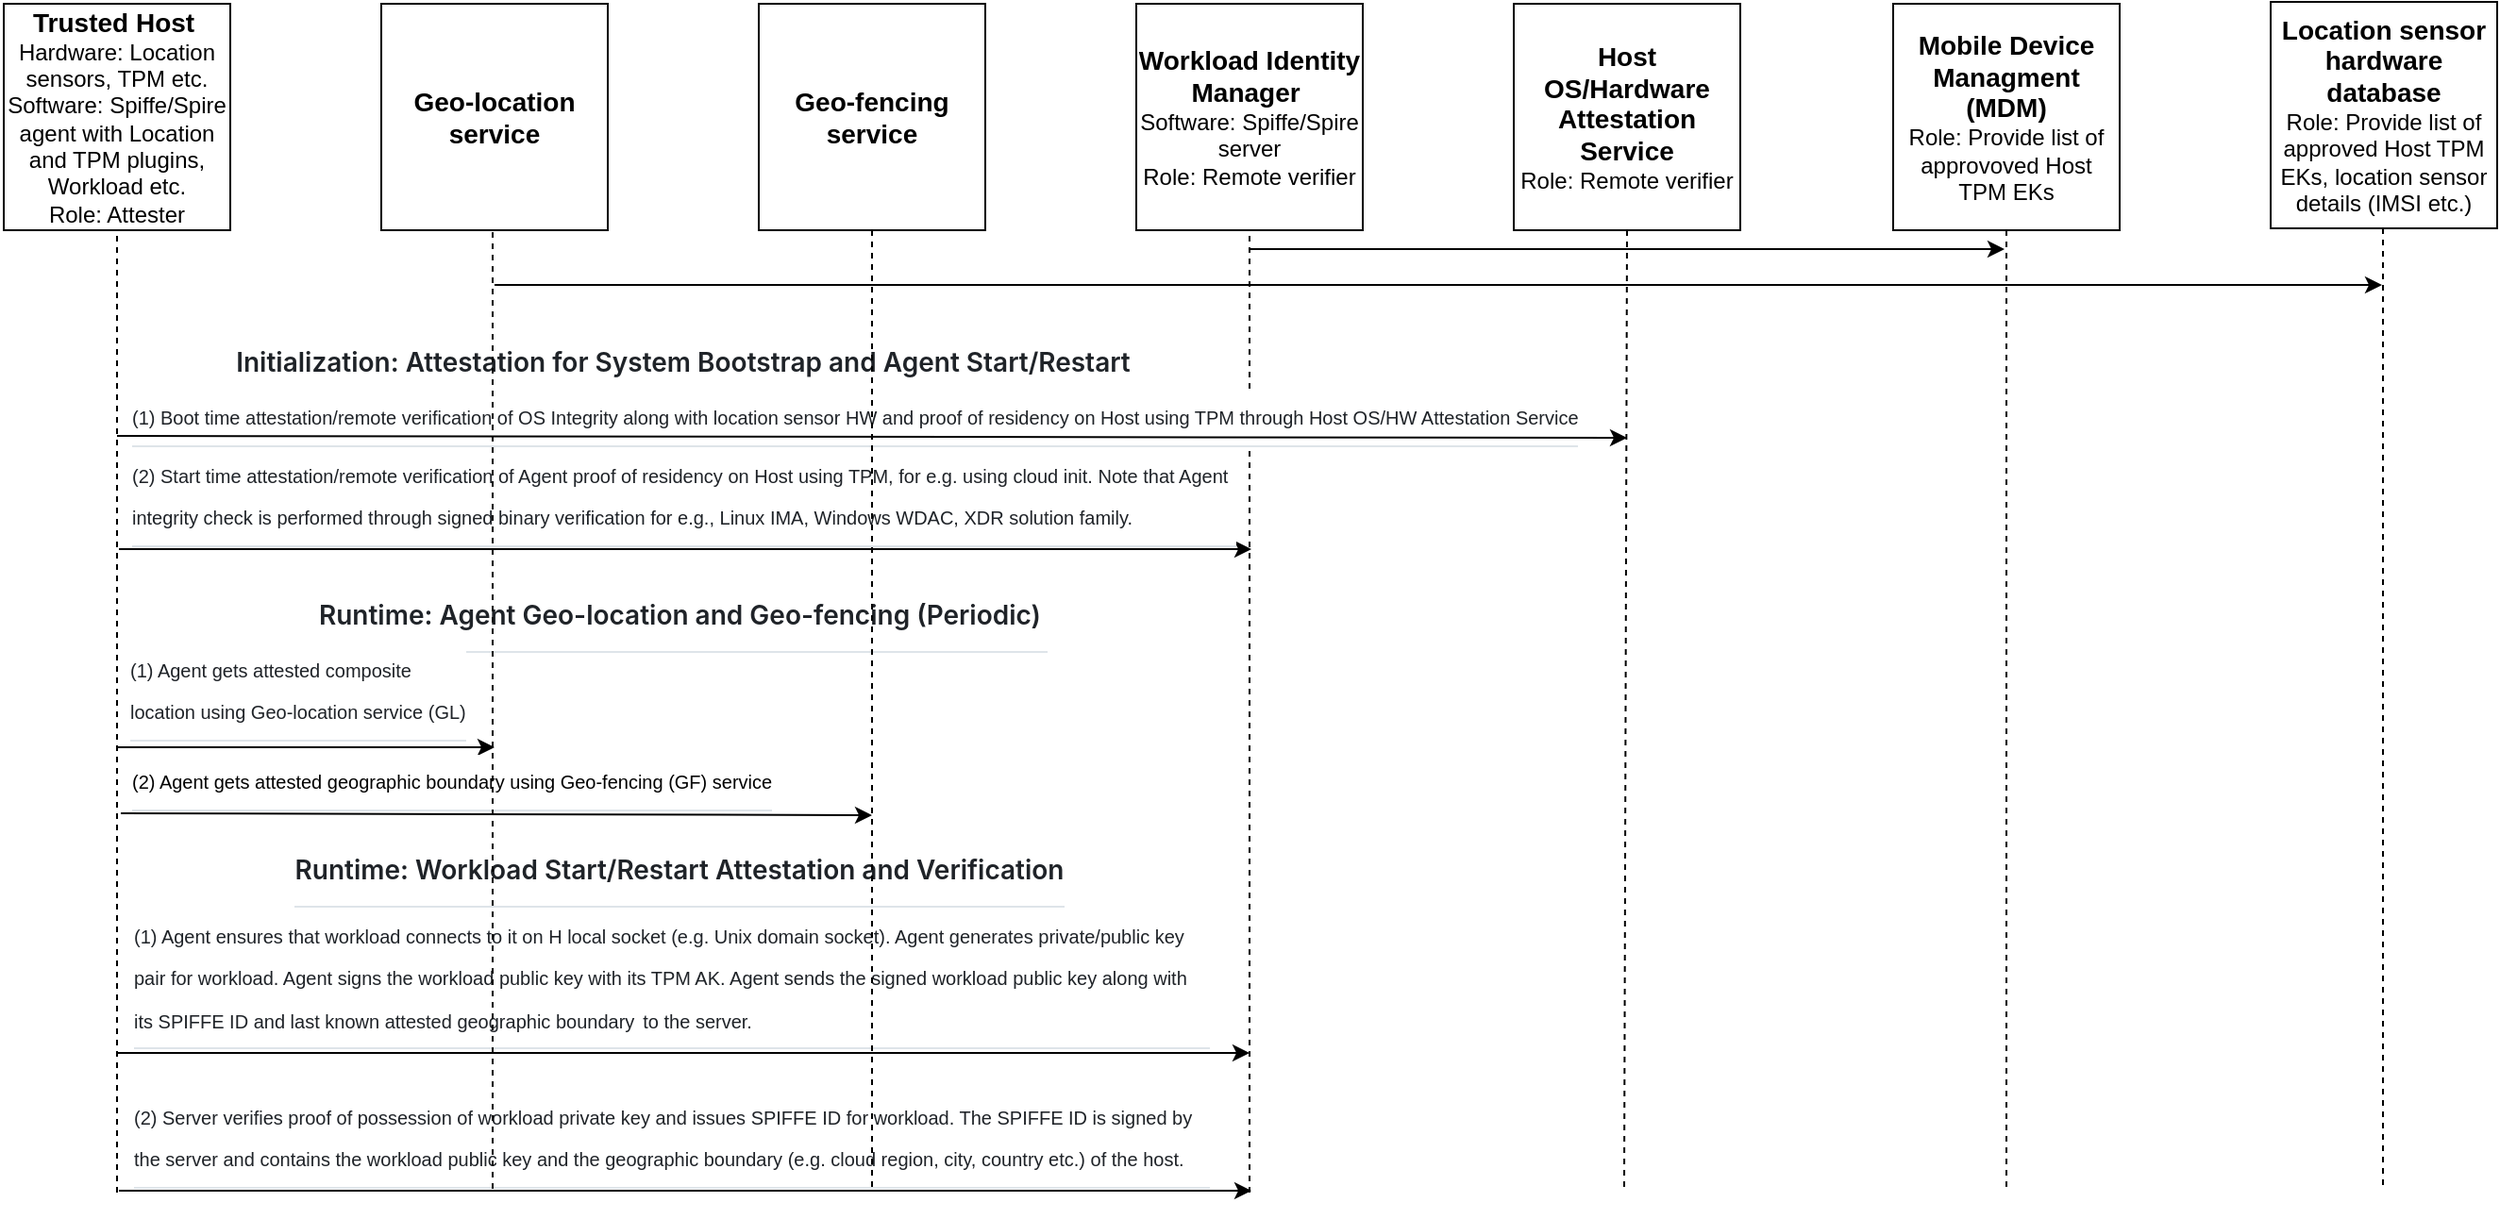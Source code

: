 <mxfile version="27.0.9">
  <diagram name="Page-1" id="Y6GHACIEfZWEQ0ip8bxd">
    <mxGraphModel dx="1712" dy="585" grid="1" gridSize="10" guides="1" tooltips="1" connect="1" arrows="1" fold="1" page="1" pageScale="1" pageWidth="850" pageHeight="1100" math="0" shadow="0">
      <root>
        <mxCell id="0" />
        <mxCell id="1" parent="0" />
        <mxCell id="M9Ocb2jdhmregSc9Uv31-2" value="&lt;b&gt;&lt;font style=&quot;font-size: 14px;&quot;&gt;Trusted Host&lt;/font&gt;&amp;nbsp;&lt;/b&gt;&lt;div&gt;Hardware: Location sensors, TPM etc.&lt;div&gt;Software: Spiffe/Spire agent with Location and TPM plugins, Workload etc.&lt;/div&gt;&lt;/div&gt;&lt;div&gt;Role: Attester&lt;/div&gt;" style="rounded=0;whiteSpace=wrap;html=1;" parent="1" vertex="1">
          <mxGeometry x="40" y="10" width="120" height="120" as="geometry" />
        </mxCell>
        <mxCell id="M9Ocb2jdhmregSc9Uv31-3" value="&lt;span style=&quot;font-size: 14px;&quot;&gt;&lt;b&gt;Geo-location service&lt;/b&gt;&lt;/span&gt;" style="rounded=0;whiteSpace=wrap;html=1;" parent="1" vertex="1">
          <mxGeometry x="240" y="10" width="120" height="120" as="geometry" />
        </mxCell>
        <mxCell id="M9Ocb2jdhmregSc9Uv31-5" value="&lt;span style=&quot;font-size: 14px;&quot;&gt;&lt;b&gt;Geo-fencing service&lt;/b&gt;&lt;/span&gt;" style="rounded=0;whiteSpace=wrap;html=1;" parent="1" vertex="1">
          <mxGeometry x="440" y="10" width="120" height="120" as="geometry" />
        </mxCell>
        <mxCell id="M9Ocb2jdhmregSc9Uv31-6" value="&lt;span style=&quot;font-size: 14px;&quot;&gt;&lt;b&gt;Workload Identity Manager&lt;/b&gt;&amp;nbsp;&lt;/span&gt;&lt;div&gt;&lt;font&gt;Software: Spiffe/Spire server&lt;br&gt;Role: Remote verifier&lt;/font&gt;&lt;/div&gt;" style="rounded=0;whiteSpace=wrap;html=1;" parent="1" vertex="1">
          <mxGeometry x="640" y="10" width="120" height="120" as="geometry" />
        </mxCell>
        <mxCell id="M9Ocb2jdhmregSc9Uv31-9" value="" style="endArrow=none;dashed=1;html=1;rounded=0;entryX=0.5;entryY=1;entryDx=0;entryDy=0;" parent="1" edge="1" target="M9Ocb2jdhmregSc9Uv31-2">
          <mxGeometry width="50" height="50" relative="1" as="geometry">
            <mxPoint x="100" y="640" as="sourcePoint" />
            <mxPoint x="100" y="160" as="targetPoint" />
          </mxGeometry>
        </mxCell>
        <mxCell id="M9Ocb2jdhmregSc9Uv31-12" value="" style="endArrow=none;dashed=1;html=1;rounded=0;entryX=0.5;entryY=1;entryDx=0;entryDy=0;" parent="1" edge="1" target="M9Ocb2jdhmregSc9Uv31-6">
          <mxGeometry width="50" height="50" relative="1" as="geometry">
            <mxPoint x="700" y="640" as="sourcePoint" />
            <mxPoint x="699.5" y="160" as="targetPoint" />
          </mxGeometry>
        </mxCell>
        <mxCell id="M9Ocb2jdhmregSc9Uv31-8" value="&lt;h1 tabindex=&quot;-1&quot; class=&quot;heading-element&quot; dir=&quot;auto&quot; style=&quot;box-sizing: border-box; margin: 24px 0px 16px; font-weight: 600; line-height: 1.25; padding-bottom: 0.3em; border-bottom: 1px solid rgba(209, 217, 224, 0.7); color: rgb(31, 35, 40); font-family: -apple-system, &amp;quot;system-ui&amp;quot;, &amp;quot;Segoe UI&amp;quot;, &amp;quot;Noto Sans&amp;quot;, Helvetica, Arial, sans-serif, &amp;quot;Apple Color Emoji&amp;quot;, &amp;quot;Segoe UI Emoji&amp;quot;; font-style: normal; font-variant-ligatures: normal; font-variant-caps: normal; letter-spacing: normal; orphans: 2; text-indent: 0px; text-transform: none; widows: 2; word-spacing: 0px; -webkit-text-stroke-width: 0px; white-space: normal; background-color: rgb(255, 255, 255); text-decoration-thickness: initial; text-decoration-style: initial; text-decoration-color: initial;&quot;&gt;&lt;font style=&quot;font-size: 14px;&quot;&gt;Initialization: Attestation for System Bootstrap and Agent Start/Restart&lt;/font&gt;&lt;/h1&gt;" style="text;whiteSpace=wrap;html=1;align=center;" parent="1" vertex="1">
          <mxGeometry x="40" y="151" width="720" height="21" as="geometry" />
        </mxCell>
        <mxCell id="M9Ocb2jdhmregSc9Uv31-13" value="&lt;font style=&quot;font-size: 10px;&quot;&gt;&amp;nbsp;&lt;/font&gt;&lt;h2 tabindex=&quot;-1&quot; class=&quot;heading-element&quot; dir=&quot;auto&quot; style=&quot;box-sizing: border-box; margin-top: 24px; margin-bottom: 16px; line-height: 1.25; padding-bottom: 0.3em; border-bottom: 1px solid rgba(209, 217, 224, 0.7); color: rgb(31, 35, 40); background-color: rgb(255, 255, 255);&quot;&gt;&lt;span style=&quot;font-weight: normal;&quot;&gt;&lt;font style=&quot;font-size: 10px;&quot; face=&quot;Helvetica&quot;&gt;(1) Boot time a&lt;font style=&quot;&quot;&gt;ttestation/remote verification of OS Integrity along with location sensor HW and proof of residency on Host using TPM through Host OS/HW Attestation Service&lt;/font&gt;&lt;/font&gt;&lt;/span&gt;&lt;/h2&gt;" style="text;html=1;align=left;verticalAlign=middle;whiteSpace=wrap;rounded=0;" parent="1" vertex="1">
          <mxGeometry x="106" y="204" width="774" height="30" as="geometry" />
        </mxCell>
        <mxCell id="M9Ocb2jdhmregSc9Uv31-17" value="" style="endArrow=classic;html=1;rounded=0;" parent="1" edge="1">
          <mxGeometry width="50" height="50" relative="1" as="geometry">
            <mxPoint x="100" y="239" as="sourcePoint" />
            <mxPoint x="900" y="240" as="targetPoint" />
          </mxGeometry>
        </mxCell>
        <mxCell id="M9Ocb2jdhmregSc9Uv31-18" value="" style="endArrow=classic;html=1;rounded=0;" parent="1" edge="1">
          <mxGeometry width="50" height="50" relative="1" as="geometry">
            <mxPoint x="101" y="299" as="sourcePoint" />
            <mxPoint x="701" y="299" as="targetPoint" />
          </mxGeometry>
        </mxCell>
        <mxCell id="M9Ocb2jdhmregSc9Uv31-20" value="&lt;h1 tabindex=&quot;-1&quot; class=&quot;heading-element&quot; dir=&quot;auto&quot; style=&quot;box-sizing: border-box; margin: 24px 0px 16px; font-weight: 600; line-height: 1.25; padding-bottom: 0.3em; border-bottom: 1px solid rgba(209, 217, 224, 0.7); color: rgb(31, 35, 40); font-family: -apple-system, &amp;quot;system-ui&amp;quot;, &amp;quot;Segoe UI&amp;quot;, &amp;quot;Noto Sans&amp;quot;, Helvetica, Arial, sans-serif, &amp;quot;Apple Color Emoji&amp;quot;, &amp;quot;Segoe UI Emoji&amp;quot;; font-style: normal; font-variant-ligatures: normal; font-variant-caps: normal; letter-spacing: normal; orphans: 2; text-indent: 0px; text-transform: none; widows: 2; word-spacing: 0px; -webkit-text-stroke-width: 0px; white-space: normal; background-color: rgb(255, 255, 255); text-decoration-thickness: initial; text-decoration-style: initial; text-decoration-color: initial;&quot;&gt;&lt;font style=&quot;font-size: 14px;&quot;&gt;Runtime: Agent Geo-location and Geo-fencing (Periodic)&amp;nbsp;&lt;/font&gt;&lt;/h1&gt;" style="text;whiteSpace=wrap;html=1;align=center;" parent="1" vertex="1">
          <mxGeometry x="40" y="285" width="720" height="22" as="geometry" />
        </mxCell>
        <mxCell id="CC5dUmVlAGV62EEgw9hK-3" value="&lt;h2 style=&quot;box-sizing: border-box; margin-top: 24px; margin-bottom: 16px; line-height: 1.25; padding-bottom: 0.3em; border-bottom: 1px solid rgba(209, 217, 224, 0.7); color: rgb(31, 35, 40); text-align: start; background-color: rgb(255, 255, 255);&quot; dir=&quot;auto&quot; class=&quot;heading-element&quot; tabindex=&quot;-1&quot;&gt;&lt;span style=&quot;font-weight: normal;&quot;&gt;&lt;font face=&quot;Helvetica&quot; style=&quot;font-size: 10px;&quot;&gt;(1) Agent gets attested composite location using Geo-location service (GL)&lt;/font&gt;&lt;/span&gt;&lt;/h2&gt;" style="text;html=1;align=center;verticalAlign=middle;whiteSpace=wrap;rounded=0;" parent="1" vertex="1">
          <mxGeometry x="106" y="370" width="180" height="1" as="geometry" />
        </mxCell>
        <mxCell id="CC5dUmVlAGV62EEgw9hK-4" value="" style="endArrow=classic;html=1;rounded=0;" parent="1" edge="1">
          <mxGeometry width="50" height="50" relative="1" as="geometry">
            <mxPoint x="100" y="404" as="sourcePoint" />
            <mxPoint x="300" y="404" as="targetPoint" />
          </mxGeometry>
        </mxCell>
        <mxCell id="CC5dUmVlAGV62EEgw9hK-7" value="" style="endArrow=classic;html=1;rounded=0;" parent="1" edge="1">
          <mxGeometry width="50" height="50" relative="1" as="geometry">
            <mxPoint x="102" y="439" as="sourcePoint" />
            <mxPoint x="500" y="440" as="targetPoint" />
          </mxGeometry>
        </mxCell>
        <mxCell id="CC5dUmVlAGV62EEgw9hK-8" value="&lt;h1 tabindex=&quot;-1&quot; class=&quot;heading-element&quot; dir=&quot;auto&quot; style=&quot;box-sizing: border-box; margin: 24px 0px 16px; font-weight: 600; line-height: 1.25; padding-bottom: 0.3em; border-bottom: 1px solid rgba(209, 217, 224, 0.7); color: rgb(31, 35, 40); font-family: -apple-system, &amp;quot;system-ui&amp;quot;, &amp;quot;Segoe UI&amp;quot;, &amp;quot;Noto Sans&amp;quot;, Helvetica, Arial, sans-serif, &amp;quot;Apple Color Emoji&amp;quot;, &amp;quot;Segoe UI Emoji&amp;quot;; font-style: normal; font-variant-ligatures: normal; font-variant-caps: normal; letter-spacing: normal; orphans: 2; text-indent: 0px; text-transform: none; widows: 2; word-spacing: 0px; -webkit-text-stroke-width: 0px; white-space: normal; background-color: rgb(255, 255, 255); text-decoration-thickness: initial; text-decoration-style: initial; text-decoration-color: initial;&quot;&gt;&lt;font style=&quot;font-size: 14px;&quot;&gt;Runtime: Workload Start/Restart Attestation and Verification&lt;/font&gt;&lt;/h1&gt;" style="text;whiteSpace=wrap;html=1;align=center;" parent="1" vertex="1">
          <mxGeometry x="38" y="420" width="720" height="22" as="geometry" />
        </mxCell>
        <mxCell id="CC5dUmVlAGV62EEgw9hK-11" value="&lt;h2 style=&quot;box-sizing: border-box; margin-top: 24px; margin-bottom: 16px; line-height: 1.25; padding-bottom: 0.3em; border-bottom: 1px solid rgba(209, 217, 224, 0.7); color: rgb(31, 35, 40); text-align: start; background-color: rgb(255, 255, 255);&quot; dir=&quot;auto&quot; class=&quot;heading-element&quot; tabindex=&quot;-1&quot;&gt;&lt;span style=&quot;font-weight: 400;&quot;&gt;&lt;font style=&quot;font-size: 10px;&quot;&gt;(1) Agent ensures that workload connects to it on H local socket (e.g. Unix domain socket). Agent generates private/public key pair for workload. Agent signs the workload public key with its TPM AK. Agent sends the signed workload public key along with its SPIFFE ID and last known&amp;nbsp;&lt;/font&gt;&lt;/span&gt;&lt;span style=&quot;font-weight: normal;&quot;&gt;&lt;font face=&quot;Helvetica&quot; style=&quot;font-size: 10px;&quot;&gt;attested geographic boundary&lt;/font&gt;&lt;/span&gt;&lt;span style=&quot;font-family: -apple-system, &amp;quot;system-ui&amp;quot;, &amp;quot;Segoe UI&amp;quot;, &amp;quot;Noto Sans&amp;quot;, Helvetica, Arial, sans-serif, &amp;quot;Apple Color Emoji&amp;quot;, &amp;quot;Segoe UI Emoji&amp;quot;; font-size: 16px; font-weight: normal;&quot;&gt;&amp;nbsp;&lt;/span&gt;&lt;span style=&quot;font-size: 10px; font-weight: 400;&quot;&gt;to the server.&lt;/span&gt;&lt;/h2&gt;" style="text;html=1;align=center;verticalAlign=middle;whiteSpace=wrap;rounded=0;" parent="1" vertex="1">
          <mxGeometry x="108" y="522" width="572" height="1" as="geometry" />
        </mxCell>
        <mxCell id="CC5dUmVlAGV62EEgw9hK-12" value="" style="endArrow=classic;html=1;rounded=0;" parent="1" edge="1">
          <mxGeometry width="50" height="50" relative="1" as="geometry">
            <mxPoint x="100" y="566" as="sourcePoint" />
            <mxPoint x="700" y="566" as="targetPoint" />
          </mxGeometry>
        </mxCell>
        <mxCell id="CC5dUmVlAGV62EEgw9hK-15" value="&lt;h2 style=&quot;box-sizing: border-box; margin-top: 24px; margin-bottom: 16px; line-height: 1.25; padding-bottom: 0.3em; border-bottom: 1px solid rgba(209, 217, 224, 0.7); color: rgb(31, 35, 40); text-align: start; background-color: rgb(255, 255, 255);&quot; dir=&quot;auto&quot; class=&quot;heading-element&quot; tabindex=&quot;-1&quot;&gt;&lt;span style=&quot;font-weight: 400;&quot;&gt;&lt;font style=&quot;font-size: 10px;&quot;&gt;(2) Server verifies proof of possession of workload private key and issues SPIFFE ID for workload. The SPIFFE ID is signed by the server and contains the workload public key and the geographic boundary (e.g. cloud region, city, country etc.) of the host.&lt;/font&gt;&lt;/span&gt;&lt;/h2&gt;" style="text;html=1;align=center;verticalAlign=middle;whiteSpace=wrap;rounded=0;" parent="1" vertex="1">
          <mxGeometry x="108" y="607" width="572" height="1" as="geometry" />
        </mxCell>
        <mxCell id="CC5dUmVlAGV62EEgw9hK-14" value="" style="endArrow=classic;html=1;rounded=0;" parent="1" edge="1">
          <mxGeometry width="50" height="50" relative="1" as="geometry">
            <mxPoint x="101" y="639" as="sourcePoint" />
            <mxPoint x="701" y="639" as="targetPoint" />
          </mxGeometry>
        </mxCell>
        <mxCell id="M9Ocb2jdhmregSc9Uv31-19" value="&lt;h2 style=&quot;box-sizing: border-box; margin-top: 24px; margin-bottom: 16px; line-height: 1.25; padding-bottom: 0.3em; border-bottom: 1px solid rgba(209, 217, 224, 0.7); color: rgb(31, 35, 40); background-color: rgb(255, 255, 255);&quot; dir=&quot;auto&quot; class=&quot;heading-element&quot; tabindex=&quot;-1&quot;&gt;&lt;font face=&quot;Helvetica&quot; style=&quot;font-size: 10px; font-weight: normal;&quot;&gt;(2) Start time attestation/remote verification of Agent proof of residency on Host using TPM, for e.g. using cloud init. Note that Agent integrity check is performed through signed binary verification for e.g., Linux IMA, Windows WDAC, XDR solution family.&lt;/font&gt;&lt;/h2&gt;" style="text;html=1;align=left;verticalAlign=middle;whiteSpace=wrap;rounded=0;" parent="1" vertex="1">
          <mxGeometry x="106" y="259" width="587" height="18" as="geometry" />
        </mxCell>
        <mxCell id="CC5dUmVlAGV62EEgw9hK-6" value="&lt;h2 style=&quot;box-sizing: border-box; margin-top: 24px; margin-bottom: 16px; line-height: 1.25; padding-bottom: 0.3em; border-bottom: 1px solid rgba(209, 217, 224, 0.7);&quot; dir=&quot;auto&quot; class=&quot;heading-element&quot; tabindex=&quot;-1&quot;&gt;&lt;span style=&quot;font-weight: normal;&quot;&gt;&lt;font style=&quot;font-size: 10px;&quot;&gt;(2) Agent gets attested geographic boundary using Geo-fencing (GF) service&lt;/font&gt;&lt;/span&gt;&lt;/h2&gt;" style="text;html=1;align=left;verticalAlign=middle;whiteSpace=wrap;rounded=0;fillColor=default;gradientColor=none;" parent="1" vertex="1">
          <mxGeometry x="106" y="408" width="380" height="21" as="geometry" />
        </mxCell>
        <mxCell id="0koKr71bTmjUh6JJaB6B-1" value="&lt;span style=&quot;font-size: 14px;&quot;&gt;&lt;b&gt;Host OS/Hardware&lt;/b&gt;&lt;/span&gt;&lt;div&gt;&lt;span style=&quot;font-size: 14px;&quot;&gt;&lt;b&gt;Attestation Service&lt;/b&gt;&lt;/span&gt;&lt;/div&gt;&lt;div&gt;&lt;font style=&quot;font-size: 12px;&quot;&gt;Role: Remote verifier&lt;/font&gt;&lt;/div&gt;" style="rounded=0;whiteSpace=wrap;html=1;" parent="1" vertex="1">
          <mxGeometry x="840" y="10" width="120" height="120" as="geometry" />
        </mxCell>
        <mxCell id="0koKr71bTmjUh6JJaB6B-3" value="" style="endArrow=none;dashed=1;html=1;rounded=0;entryX=0.5;entryY=1;entryDx=0;entryDy=0;" parent="1" edge="1" target="PTyhJVJ5sR0wlzVUCLnR-2">
          <mxGeometry width="50" height="50" relative="1" as="geometry">
            <mxPoint x="1101" y="637" as="sourcePoint" />
            <mxPoint x="1100.5" y="157" as="targetPoint" />
          </mxGeometry>
        </mxCell>
        <mxCell id="PTyhJVJ5sR0wlzVUCLnR-2" value="&lt;div&gt;&lt;font&gt;&lt;span style=&quot;font-size: 14px;&quot;&gt;&lt;b&gt;Mobile Device Managment (MDM)&lt;/b&gt;&lt;/span&gt;&lt;/font&gt;&lt;/div&gt;&lt;div&gt;&lt;font style=&quot;font-size: 12px;&quot;&gt;Role: Provide list of approvoved Host TPM EKs&lt;/font&gt;&lt;/div&gt;" style="rounded=0;whiteSpace=wrap;html=1;" parent="1" vertex="1">
          <mxGeometry x="1041" y="10" width="120" height="120" as="geometry" />
        </mxCell>
        <mxCell id="PTyhJVJ5sR0wlzVUCLnR-3" value="" style="endArrow=classic;html=1;rounded=0;" parent="1" edge="1">
          <mxGeometry width="50" height="50" relative="1" as="geometry">
            <mxPoint x="700" y="140" as="sourcePoint" />
            <mxPoint x="1100" y="140" as="targetPoint" />
          </mxGeometry>
        </mxCell>
        <mxCell id="PTyhJVJ5sR0wlzVUCLnR-4" value="" style="endArrow=none;dashed=1;html=1;rounded=0;entryX=0.5;entryY=1;entryDx=0;entryDy=0;" parent="1" edge="1" target="0koKr71bTmjUh6JJaB6B-1">
          <mxGeometry width="50" height="50" relative="1" as="geometry">
            <mxPoint x="898.5" y="637" as="sourcePoint" />
            <mxPoint x="898" y="157" as="targetPoint" />
          </mxGeometry>
        </mxCell>
        <mxCell id="PTyhJVJ5sR0wlzVUCLnR-5" value="&lt;div&gt;&lt;font&gt;&lt;span style=&quot;font-size: 14px;&quot;&gt;&lt;b&gt;Location sensor hardware database&lt;/b&gt;&lt;/span&gt;&lt;/font&gt;&lt;/div&gt;&lt;div&gt;&lt;font style=&quot;font-size: 12px;&quot;&gt;Role: Provide list of approved Host TPM EKs, location sensor details (IMSI etc.)&lt;/font&gt;&lt;/div&gt;" style="rounded=0;whiteSpace=wrap;html=1;" parent="1" vertex="1">
          <mxGeometry x="1241" y="9" width="120" height="120" as="geometry" />
        </mxCell>
        <mxCell id="lYBdLoip3QOAA0qlbjeg-8" value="" style="endArrow=none;dashed=1;html=1;rounded=0;entryX=0.5;entryY=1;entryDx=0;entryDy=0;" edge="1" parent="1">
          <mxGeometry width="50" height="50" relative="1" as="geometry">
            <mxPoint x="500" y="637" as="sourcePoint" />
            <mxPoint x="500" y="127" as="targetPoint" />
          </mxGeometry>
        </mxCell>
        <mxCell id="lYBdLoip3QOAA0qlbjeg-9" value="" style="endArrow=none;dashed=1;html=1;rounded=0;entryX=0.5;entryY=1;entryDx=0;entryDy=0;" edge="1" parent="1">
          <mxGeometry width="50" height="50" relative="1" as="geometry">
            <mxPoint x="299" y="638" as="sourcePoint" />
            <mxPoint x="299" y="128" as="targetPoint" />
          </mxGeometry>
        </mxCell>
        <mxCell id="lYBdLoip3QOAA0qlbjeg-10" value="" style="endArrow=none;dashed=1;html=1;rounded=0;entryX=0.5;entryY=1;entryDx=0;entryDy=0;" edge="1" parent="1">
          <mxGeometry width="50" height="50" relative="1" as="geometry">
            <mxPoint x="1300.5" y="636" as="sourcePoint" />
            <mxPoint x="1300.5" y="129" as="targetPoint" />
          </mxGeometry>
        </mxCell>
        <mxCell id="lYBdLoip3QOAA0qlbjeg-11" value="" style="endArrow=classic;html=1;rounded=0;" edge="1" parent="1">
          <mxGeometry width="50" height="50" relative="1" as="geometry">
            <mxPoint x="300" y="159" as="sourcePoint" />
            <mxPoint x="1300" y="159" as="targetPoint" />
          </mxGeometry>
        </mxCell>
      </root>
    </mxGraphModel>
  </diagram>
</mxfile>
